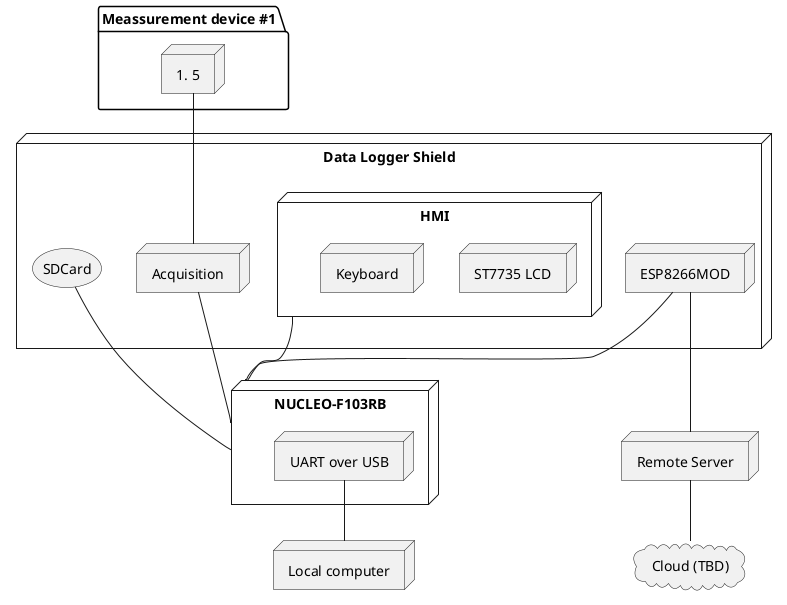 @startuml

node "Meassurement device #1...#5" {
}

node "Data Logger Shield" {
    node Acquisition {
    }

    node ESP8266MOD {
    }

    node HMI {
        node "ST7735 LCD" {
        }

        node Keyboard {
        }
    }

    storage SDCard {
    }
}

node NUCLEO-F103RB {
    node "UART over USB" {
    }
}

node "Remote Server" {
}

node "Local computer" {
}

cloud "Cloud (TBD)" {
}

"Meassurement device #1...#5" -- Acquisition


"SDCard" -- "NUCLEO-F103RB"
HMI -- "NUCLEO-F103RB"
ESP8266MOD -- "NUCLEO-F103RB"
Acquisition -- "NUCLEO-F103RB"

ESP8266MOD -- "Remote Server"
"Remote Server" -- "Cloud (TBD)"

"UART over USB" -- "Local computer"

@enduml